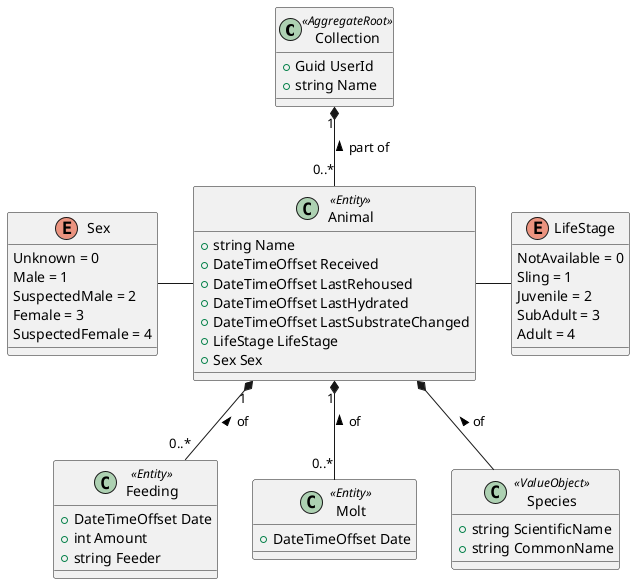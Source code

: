 @startuml Domain Model

' Class definitions
class Collection << AggregateRoot >> {
  + Guid UserId
  + string Name
}

class Animal << Entity >> {
  + string Name
  + DateTimeOffset Received
  + DateTimeOffset LastRehoused
  + DateTimeOffset LastHydrated
  + DateTimeOffset LastSubstrateChanged
  + LifeStage LifeStage
  + Sex Sex
}

class Feeding << Entity >> {
  + DateTimeOffset Date
  + int Amount
  + string Feeder
}

class Molt << Entity >> {
  + DateTimeOffset Date
}

class Species << ValueObject >> {
  + string ScientificName
  + string CommonName
}

' Enums
enum LifeStage {
  NotAvailable = 0
  Sling = 1
  Juvenile = 2
  SubAdult = 3
  Adult = 4
}

enum Sex {
  Unknown = 0
  Male = 1
  SuspectedMale = 2
  Female = 3
  SuspectedFemale = 4
}

' Relations
Collection "1" *-- "0..*" Animal : part of <
Animal "1" *-- "0..*" Feeding : of <
Animal "1" *-- "0..*" Molt : of <
Animal *-- Species : of <
Animal -right- LifeStage
Animal -left- Sex

@enduml